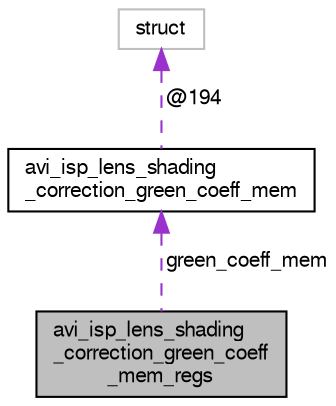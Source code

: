 digraph "avi_isp_lens_shading_correction_green_coeff_mem_regs"
{
  edge [fontname="FreeSans",fontsize="10",labelfontname="FreeSans",labelfontsize="10"];
  node [fontname="FreeSans",fontsize="10",shape=record];
  Node1 [label="avi_isp_lens_shading\l_correction_green_coeff\l_mem_regs",height=0.2,width=0.4,color="black", fillcolor="grey75", style="filled", fontcolor="black"];
  Node2 -> Node1 [dir="back",color="darkorchid3",fontsize="10",style="dashed",label=" green_coeff_mem" ,fontname="FreeSans"];
  Node2 [label="avi_isp_lens_shading\l_correction_green_coeff_mem",height=0.2,width=0.4,color="black", fillcolor="white", style="filled",URL="$avi__isp__lens__shading__correction_8h.html#unionavi__isp__lens__shading__correction__green__coeff__mem"];
  Node3 -> Node2 [dir="back",color="darkorchid3",fontsize="10",style="dashed",label=" @194" ,fontname="FreeSans"];
  Node3 [label="struct",height=0.2,width=0.4,color="grey75", fillcolor="white", style="filled"];
}
